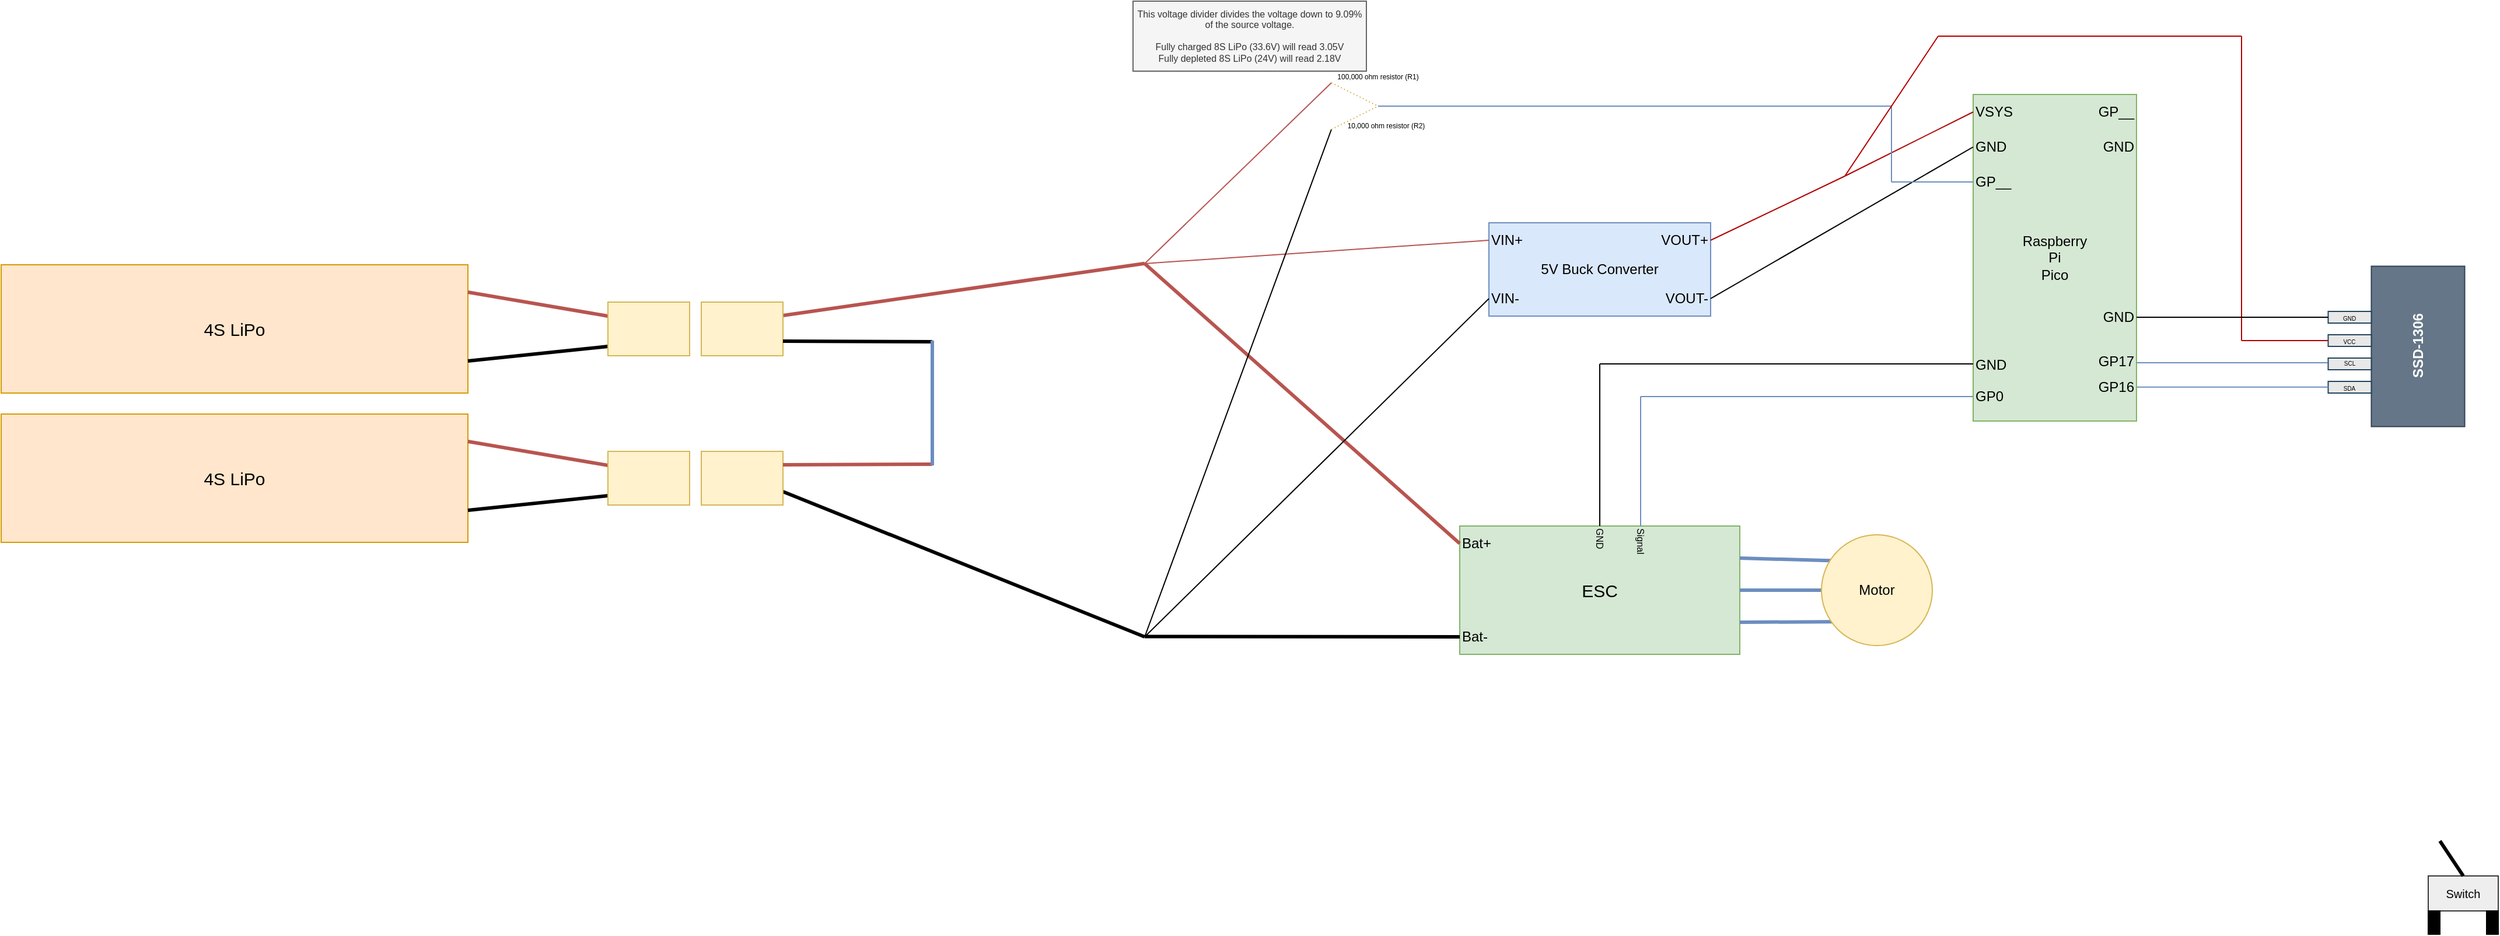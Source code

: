 <mxfile version="26.2.3">
  <diagram name="Page-1" id="h3mjnkEnst404sXgL5RF">
    <mxGraphModel dx="2316" dy="884" grid="1" gridSize="10" guides="1" tooltips="1" connect="1" arrows="1" fold="1" page="1" pageScale="1" pageWidth="850" pageHeight="1100" math="0" shadow="0">
      <root>
        <mxCell id="0" />
        <mxCell id="1" parent="0" />
        <mxCell id="way9uXlhnnQfd8RZIOcj-1" value="4S LiPo" style="rounded=0;whiteSpace=wrap;html=1;fontSize=15;fillColor=#ffe6cc;strokeColor=#d79b00;" parent="1" vertex="1">
          <mxGeometry x="-580" y="236" width="400" height="110" as="geometry" />
        </mxCell>
        <mxCell id="way9uXlhnnQfd8RZIOcj-11" value="" style="endArrow=none;html=1;rounded=0;exitX=1;exitY=0.25;exitDx=0;exitDy=0;fillColor=#f8cecc;strokeColor=#b85450;strokeWidth=3;" parent="1" source="dymNzj0Xr4inp8lUVVNE-31" edge="1">
          <mxGeometry width="50" height="50" relative="1" as="geometry">
            <mxPoint x="340" y="234.83" as="sourcePoint" />
            <mxPoint x="400" y="234.83" as="targetPoint" />
          </mxGeometry>
        </mxCell>
        <mxCell id="way9uXlhnnQfd8RZIOcj-21" value="" style="endArrow=none;html=1;rounded=0;exitX=1;exitY=0.75;exitDx=0;exitDy=0;strokeWidth=3;" parent="1" source="dymNzj0Xr4inp8lUVVNE-37" edge="1">
          <mxGeometry width="50" height="50" relative="1" as="geometry">
            <mxPoint x="340" y="555" as="sourcePoint" />
            <mxPoint x="400" y="555" as="targetPoint" />
          </mxGeometry>
        </mxCell>
        <mxCell id="way9uXlhnnQfd8RZIOcj-26" value="ESC" style="rounded=0;whiteSpace=wrap;html=1;fontSize=15;fillColor=#d5e8d4;strokeColor=#82b366;" parent="1" vertex="1">
          <mxGeometry x="670" y="460" width="240" height="110" as="geometry" />
        </mxCell>
        <mxCell id="way9uXlhnnQfd8RZIOcj-27" value="Bat+" style="text;html=1;align=left;verticalAlign=middle;whiteSpace=wrap;rounded=0;" parent="1" vertex="1">
          <mxGeometry x="670" y="460" width="60" height="30" as="geometry" />
        </mxCell>
        <mxCell id="way9uXlhnnQfd8RZIOcj-28" value="Bat-" style="text;html=1;align=left;verticalAlign=middle;whiteSpace=wrap;rounded=0;" parent="1" vertex="1">
          <mxGeometry x="670" y="540" width="60" height="30" as="geometry" />
        </mxCell>
        <mxCell id="way9uXlhnnQfd8RZIOcj-30" value="" style="endArrow=none;html=1;rounded=0;fillColor=#f8cecc;strokeColor=#b85450;strokeWidth=3;entryX=0;entryY=0.5;entryDx=0;entryDy=0;" parent="1" target="way9uXlhnnQfd8RZIOcj-27" edge="1">
          <mxGeometry width="50" height="50" relative="1" as="geometry">
            <mxPoint x="400" y="235" as="sourcePoint" />
            <mxPoint x="480" y="250.0" as="targetPoint" />
          </mxGeometry>
        </mxCell>
        <mxCell id="way9uXlhnnQfd8RZIOcj-31" value="" style="endArrow=none;html=1;rounded=0;exitX=1;exitY=0.5;exitDx=0;exitDy=0;strokeWidth=3;entryX=0;entryY=0.5;entryDx=0;entryDy=0;" parent="1" target="way9uXlhnnQfd8RZIOcj-28" edge="1">
          <mxGeometry width="50" height="50" relative="1" as="geometry">
            <mxPoint x="400" y="554.76" as="sourcePoint" />
            <mxPoint x="460" y="554.76" as="targetPoint" />
          </mxGeometry>
        </mxCell>
        <mxCell id="way9uXlhnnQfd8RZIOcj-32" value="5V Buck Converter" style="rounded=0;whiteSpace=wrap;html=1;fontSize=12;fillColor=#dae8fc;strokeColor=#6c8ebf;" parent="1" vertex="1">
          <mxGeometry x="695" y="200" width="190" height="80" as="geometry" />
        </mxCell>
        <mxCell id="way9uXlhnnQfd8RZIOcj-33" value="VIN+" style="text;html=1;align=left;verticalAlign=middle;whiteSpace=wrap;rounded=0;" parent="1" vertex="1">
          <mxGeometry x="695" y="200" width="60" height="30" as="geometry" />
        </mxCell>
        <mxCell id="way9uXlhnnQfd8RZIOcj-34" value="VIN-" style="text;html=1;align=left;verticalAlign=middle;whiteSpace=wrap;rounded=0;" parent="1" vertex="1">
          <mxGeometry x="695" y="250" width="60" height="30" as="geometry" />
        </mxCell>
        <mxCell id="way9uXlhnnQfd8RZIOcj-35" value="VOUT+" style="text;html=1;align=right;verticalAlign=middle;whiteSpace=wrap;rounded=0;" parent="1" vertex="1">
          <mxGeometry x="825" y="200" width="60" height="30" as="geometry" />
        </mxCell>
        <mxCell id="way9uXlhnnQfd8RZIOcj-36" value="VOUT-" style="text;html=1;align=right;verticalAlign=middle;whiteSpace=wrap;rounded=0;" parent="1" vertex="1">
          <mxGeometry x="825" y="250" width="60" height="30" as="geometry" />
        </mxCell>
        <mxCell id="way9uXlhnnQfd8RZIOcj-37" value="" style="endArrow=none;html=1;rounded=0;fillColor=#f8cecc;strokeColor=#b85450;strokeWidth=1;entryX=0;entryY=0.5;entryDx=0;entryDy=0;" parent="1" target="way9uXlhnnQfd8RZIOcj-33" edge="1">
          <mxGeometry width="50" height="50" relative="1" as="geometry">
            <mxPoint x="400" y="235" as="sourcePoint" />
            <mxPoint x="630" y="240" as="targetPoint" />
          </mxGeometry>
        </mxCell>
        <mxCell id="way9uXlhnnQfd8RZIOcj-38" value="" style="endArrow=none;html=1;rounded=0;strokeWidth=1;entryX=0;entryY=0.5;entryDx=0;entryDy=0;" parent="1" target="way9uXlhnnQfd8RZIOcj-34" edge="1">
          <mxGeometry width="50" height="50" relative="1" as="geometry">
            <mxPoint x="400" y="555" as="sourcePoint" />
            <mxPoint x="660" y="380" as="targetPoint" />
          </mxGeometry>
        </mxCell>
        <mxCell id="way9uXlhnnQfd8RZIOcj-39" value="" style="endArrow=none;html=1;rounded=0;strokeWidth=3;fillColor=#dae8fc;strokeColor=#6c8ebf;exitX=1;exitY=0.25;exitDx=0;exitDy=0;" parent="1" source="way9uXlhnnQfd8RZIOcj-26" edge="1">
          <mxGeometry width="50" height="50" relative="1" as="geometry">
            <mxPoint x="1100" y="500" as="sourcePoint" />
            <mxPoint x="1000" y="490" as="targetPoint" />
          </mxGeometry>
        </mxCell>
        <mxCell id="way9uXlhnnQfd8RZIOcj-40" value="" style="endArrow=none;html=1;rounded=0;strokeWidth=3;fillColor=#dae8fc;strokeColor=#6c8ebf;exitX=1;exitY=0.5;exitDx=0;exitDy=0;" parent="1" source="way9uXlhnnQfd8RZIOcj-26" edge="1">
          <mxGeometry width="50" height="50" relative="1" as="geometry">
            <mxPoint x="920" y="498" as="sourcePoint" />
            <mxPoint x="1000" y="515" as="targetPoint" />
          </mxGeometry>
        </mxCell>
        <mxCell id="way9uXlhnnQfd8RZIOcj-41" value="" style="endArrow=none;html=1;rounded=0;strokeWidth=3;fillColor=#dae8fc;strokeColor=#6c8ebf;exitX=1;exitY=0.75;exitDx=0;exitDy=0;" parent="1" source="way9uXlhnnQfd8RZIOcj-26" edge="1">
          <mxGeometry width="50" height="50" relative="1" as="geometry">
            <mxPoint x="930" y="508" as="sourcePoint" />
            <mxPoint x="1000" y="542" as="targetPoint" />
          </mxGeometry>
        </mxCell>
        <mxCell id="way9uXlhnnQfd8RZIOcj-43" value="Motor" style="ellipse;whiteSpace=wrap;html=1;aspect=fixed;fillColor=#fff2cc;strokeColor=#d6b656;" parent="1" vertex="1">
          <mxGeometry x="980" y="467.5" width="95" height="95" as="geometry" />
        </mxCell>
        <mxCell id="way9uXlhnnQfd8RZIOcj-44" value="Raspberry&lt;div&gt;Pi&lt;/div&gt;&lt;div&gt;Pico&lt;/div&gt;" style="rounded=0;whiteSpace=wrap;html=1;fillColor=#d5e8d4;strokeColor=#82b366;" parent="1" vertex="1">
          <mxGeometry x="1110" y="90" width="140" height="280" as="geometry" />
        </mxCell>
        <mxCell id="way9uXlhnnQfd8RZIOcj-45" value="VSYS" style="text;html=1;align=left;verticalAlign=middle;whiteSpace=wrap;rounded=0;" parent="1" vertex="1">
          <mxGeometry x="1110" y="90" width="60" height="30" as="geometry" />
        </mxCell>
        <mxCell id="way9uXlhnnQfd8RZIOcj-46" value="" style="endArrow=none;html=1;rounded=0;entryX=0;entryY=0.5;entryDx=0;entryDy=0;fillColor=#e51400;strokeColor=#B20000;" parent="1" target="way9uXlhnnQfd8RZIOcj-45" edge="1">
          <mxGeometry width="50" height="50" relative="1" as="geometry">
            <mxPoint x="1000" y="160" as="sourcePoint" />
            <mxPoint x="1190" y="230" as="targetPoint" />
          </mxGeometry>
        </mxCell>
        <mxCell id="way9uXlhnnQfd8RZIOcj-47" value="" style="endArrow=none;html=1;rounded=0;fillColor=#e51400;strokeColor=#000000;entryX=0;entryY=0.5;entryDx=0;entryDy=0;exitX=1;exitY=0.5;exitDx=0;exitDy=0;" parent="1" source="way9uXlhnnQfd8RZIOcj-36" target="way9uXlhnnQfd8RZIOcj-48" edge="1">
          <mxGeometry width="50" height="50" relative="1" as="geometry">
            <mxPoint x="1000" y="200" as="sourcePoint" />
            <mxPoint x="1080" y="150" as="targetPoint" />
          </mxGeometry>
        </mxCell>
        <mxCell id="way9uXlhnnQfd8RZIOcj-48" value="GND" style="text;html=1;align=left;verticalAlign=middle;whiteSpace=wrap;rounded=0;" parent="1" vertex="1">
          <mxGeometry x="1110" y="120" width="60" height="30" as="geometry" />
        </mxCell>
        <mxCell id="way9uXlhnnQfd8RZIOcj-49" value="GP__" style="text;html=1;align=right;verticalAlign=middle;whiteSpace=wrap;rounded=0;" parent="1" vertex="1">
          <mxGeometry x="1190" y="90" width="60" height="30" as="geometry" />
        </mxCell>
        <mxCell id="way9uXlhnnQfd8RZIOcj-50" value="&lt;font style=&quot;font-size: 10px;&quot;&gt;Switch&lt;/font&gt;" style="rounded=0;whiteSpace=wrap;html=1;fillColor=#eeeeee;strokeColor=#36393d;" parent="1" vertex="1">
          <mxGeometry x="1500" y="760" width="60" height="30" as="geometry" />
        </mxCell>
        <mxCell id="way9uXlhnnQfd8RZIOcj-51" value="" style="endArrow=none;html=1;rounded=0;entryX=0.5;entryY=0;entryDx=0;entryDy=0;strokeWidth=3;" parent="1" target="way9uXlhnnQfd8RZIOcj-50" edge="1">
          <mxGeometry width="50" height="50" relative="1" as="geometry">
            <mxPoint x="1510" y="730" as="sourcePoint" />
            <mxPoint x="1520" y="800" as="targetPoint" />
          </mxGeometry>
        </mxCell>
        <mxCell id="way9uXlhnnQfd8RZIOcj-53" value="" style="rounded=0;whiteSpace=wrap;html=1;fillColor=#000000;" parent="1" vertex="1">
          <mxGeometry x="1500" y="790" width="10" height="20" as="geometry" />
        </mxCell>
        <mxCell id="way9uXlhnnQfd8RZIOcj-54" value="" style="rounded=0;whiteSpace=wrap;html=1;fillColor=#000000;" parent="1" vertex="1">
          <mxGeometry x="1550" y="790" width="10" height="20" as="geometry" />
        </mxCell>
        <mxCell id="way9uXlhnnQfd8RZIOcj-56" value="GND" style="text;html=1;align=right;verticalAlign=middle;whiteSpace=wrap;rounded=0;" parent="1" vertex="1">
          <mxGeometry x="1190" y="120" width="60" height="30" as="geometry" />
        </mxCell>
        <mxCell id="way9uXlhnnQfd8RZIOcj-60" value="SSD-1306" style="rounded=0;whiteSpace=wrap;html=1;fillColor=#647687;fontColor=#ffffff;strokeColor=#314354;fontStyle=1;rotation=-90;" parent="1" vertex="1">
          <mxGeometry x="1422.5" y="266" width="137.5" height="80" as="geometry" />
        </mxCell>
        <mxCell id="way9uXlhnnQfd8RZIOcj-61" value="&lt;font&gt;GND&lt;/font&gt;" style="rounded=0;whiteSpace=wrap;html=1;fillColor=#E8E8E8;strokeColor=#23445d;align=center;fontSize=5;" parent="1" vertex="1">
          <mxGeometry x="1414.25" y="276" width="37" height="10" as="geometry" />
        </mxCell>
        <mxCell id="way9uXlhnnQfd8RZIOcj-62" value="VCC" style="rounded=0;whiteSpace=wrap;html=1;fillColor=#E8E8E8;strokeColor=#23445d;fontSize=5;" parent="1" vertex="1">
          <mxGeometry x="1414.25" y="296" width="37" height="10" as="geometry" />
        </mxCell>
        <mxCell id="way9uXlhnnQfd8RZIOcj-63" value="SCL" style="rounded=0;fillColor=#E8E8E8;strokeColor=#23445d;horizontal=1;verticalAlign=middle;spacing=0;fontSize=5;" parent="1" vertex="1">
          <mxGeometry x="1414.25" y="316" width="37" height="10" as="geometry" />
        </mxCell>
        <mxCell id="way9uXlhnnQfd8RZIOcj-64" value="SDA" style="rounded=0;whiteSpace=wrap;html=1;fillColor=#E8E8E8;strokeColor=#23445d;fontSize=5;" parent="1" vertex="1">
          <mxGeometry x="1414.25" y="336" width="37" height="10" as="geometry" />
        </mxCell>
        <mxCell id="HMuIB5cPjtAFn509VvQV-1" value="" style="endArrow=none;html=1;rounded=0;fillColor=#f8cecc;strokeColor=#b85450;" parent="1" edge="1">
          <mxGeometry width="50" height="50" relative="1" as="geometry">
            <mxPoint x="400" y="235" as="sourcePoint" />
            <mxPoint x="560" y="80" as="targetPoint" />
          </mxGeometry>
        </mxCell>
        <mxCell id="HMuIB5cPjtAFn509VvQV-2" value="" style="endArrow=none;html=1;rounded=0;" parent="1" edge="1">
          <mxGeometry width="50" height="50" relative="1" as="geometry">
            <mxPoint x="400" y="555" as="sourcePoint" />
            <mxPoint x="560" y="120" as="targetPoint" />
          </mxGeometry>
        </mxCell>
        <mxCell id="HMuIB5cPjtAFn509VvQV-3" value="" style="endArrow=none;html=1;rounded=0;fillColor=#fff2cc;strokeColor=#d6b656;dashed=1;dashPattern=1 2;" parent="1" edge="1">
          <mxGeometry width="50" height="50" relative="1" as="geometry">
            <mxPoint x="560" y="80" as="sourcePoint" />
            <mxPoint x="600" y="100" as="targetPoint" />
          </mxGeometry>
        </mxCell>
        <mxCell id="HMuIB5cPjtAFn509VvQV-4" value="" style="endArrow=none;html=1;rounded=0;fillColor=#fff2cc;strokeColor=#d6b656;dashed=1;dashPattern=1 2;" parent="1" edge="1">
          <mxGeometry width="50" height="50" relative="1" as="geometry">
            <mxPoint x="560" y="120" as="sourcePoint" />
            <mxPoint x="600" y="100" as="targetPoint" />
          </mxGeometry>
        </mxCell>
        <mxCell id="HMuIB5cPjtAFn509VvQV-5" value="100,000 ohm resistor (R1)" style="text;html=1;align=center;verticalAlign=middle;whiteSpace=wrap;rounded=0;fontSize=6;" parent="1" vertex="1">
          <mxGeometry x="560" y="70" width="80" height="10" as="geometry" />
        </mxCell>
        <mxCell id="HMuIB5cPjtAFn509VvQV-6" value="10,000 ohm resistor (R2)" style="text;html=1;align=center;verticalAlign=middle;whiteSpace=wrap;rounded=0;fontSize=6;" parent="1" vertex="1">
          <mxGeometry x="572" y="112" width="70" height="10" as="geometry" />
        </mxCell>
        <mxCell id="HMuIB5cPjtAFn509VvQV-7" value="" style="endArrow=none;html=1;rounded=0;fillColor=#dae8fc;strokeColor=#6c8ebf;" parent="1" edge="1">
          <mxGeometry width="50" height="50" relative="1" as="geometry">
            <mxPoint x="600" y="100" as="sourcePoint" />
            <mxPoint x="1040" y="100" as="targetPoint" />
          </mxGeometry>
        </mxCell>
        <mxCell id="HMuIB5cPjtAFn509VvQV-8" value="" style="endArrow=none;html=1;rounded=0;fillColor=#dae8fc;strokeColor=#6c8ebf;" parent="1" edge="1">
          <mxGeometry width="50" height="50" relative="1" as="geometry">
            <mxPoint x="1040" y="165" as="sourcePoint" />
            <mxPoint x="1040" y="100" as="targetPoint" />
          </mxGeometry>
        </mxCell>
        <mxCell id="HMuIB5cPjtAFn509VvQV-9" value="GP__" style="text;html=1;align=left;verticalAlign=middle;whiteSpace=wrap;rounded=0;" parent="1" vertex="1">
          <mxGeometry x="1110" y="150" width="60" height="30" as="geometry" />
        </mxCell>
        <mxCell id="HMuIB5cPjtAFn509VvQV-10" value="" style="endArrow=none;html=1;rounded=0;fillColor=#dae8fc;strokeColor=#6c8ebf;exitX=0;exitY=0.5;exitDx=0;exitDy=0;" parent="1" source="HMuIB5cPjtAFn509VvQV-9" edge="1">
          <mxGeometry width="50" height="50" relative="1" as="geometry">
            <mxPoint x="1050" y="170" as="sourcePoint" />
            <mxPoint x="1040" y="165" as="targetPoint" />
          </mxGeometry>
        </mxCell>
        <mxCell id="HMuIB5cPjtAFn509VvQV-11" value="This voltage divider divides the voltage down to 9.09% of the source voltage.&lt;div&gt;&lt;br&gt;&lt;/div&gt;&lt;div&gt;Fully charged 8S LiPo (33.6V) will read 3.05V&lt;/div&gt;&lt;div&gt;Fully depleted 8S LiPo (24V) will read 2.18V&lt;/div&gt;" style="text;html=1;align=center;verticalAlign=middle;whiteSpace=wrap;rounded=0;fillColor=#f5f5f5;fontColor=#333333;strokeColor=#666666;fontSize=8;" parent="1" vertex="1">
          <mxGeometry x="390" y="10" width="200" height="60" as="geometry" />
        </mxCell>
        <mxCell id="dymNzj0Xr4inp8lUVVNE-1" value="" style="endArrow=none;html=1;rounded=0;exitX=0.5;exitY=0;exitDx=0;exitDy=0;" parent="1" source="way9uXlhnnQfd8RZIOcj-26" edge="1">
          <mxGeometry width="50" height="50" relative="1" as="geometry">
            <mxPoint x="910" y="460" as="sourcePoint" />
            <mxPoint x="790" y="321" as="targetPoint" />
          </mxGeometry>
        </mxCell>
        <mxCell id="dymNzj0Xr4inp8lUVVNE-2" value="" style="endArrow=none;html=1;rounded=0;" parent="1" edge="1">
          <mxGeometry width="50" height="50" relative="1" as="geometry">
            <mxPoint x="1110" y="321" as="sourcePoint" />
            <mxPoint x="790" y="321" as="targetPoint" />
          </mxGeometry>
        </mxCell>
        <mxCell id="dymNzj0Xr4inp8lUVVNE-3" value="" style="endArrow=none;html=1;rounded=0;exitX=0.5;exitY=0;exitDx=0;exitDy=0;fillColor=#dae8fc;strokeColor=#6c8ebf;" parent="1" edge="1">
          <mxGeometry width="50" height="50" relative="1" as="geometry">
            <mxPoint x="825" y="460" as="sourcePoint" />
            <mxPoint x="825" y="349" as="targetPoint" />
          </mxGeometry>
        </mxCell>
        <mxCell id="dymNzj0Xr4inp8lUVVNE-4" value="GND" style="text;html=1;align=left;verticalAlign=middle;whiteSpace=wrap;rounded=0;fontSize=8;rotation=90;" parent="1" vertex="1">
          <mxGeometry x="770" y="470" width="40" height="20" as="geometry" />
        </mxCell>
        <mxCell id="dymNzj0Xr4inp8lUVVNE-5" value="Signal" style="text;html=1;align=left;verticalAlign=middle;whiteSpace=wrap;rounded=0;fontSize=8;rotation=90;" parent="1" vertex="1">
          <mxGeometry x="805" y="470" width="40" height="20" as="geometry" />
        </mxCell>
        <mxCell id="dymNzj0Xr4inp8lUVVNE-6" value="" style="endArrow=none;html=1;rounded=0;fillColor=#dae8fc;strokeColor=#6c8ebf;" parent="1" edge="1">
          <mxGeometry width="50" height="50" relative="1" as="geometry">
            <mxPoint x="825" y="349" as="sourcePoint" />
            <mxPoint x="1110" y="349" as="targetPoint" />
          </mxGeometry>
        </mxCell>
        <mxCell id="dymNzj0Xr4inp8lUVVNE-8" value="GND" style="text;html=1;align=left;verticalAlign=middle;whiteSpace=wrap;rounded=0;" parent="1" vertex="1">
          <mxGeometry x="1110" y="307" width="60" height="30" as="geometry" />
        </mxCell>
        <mxCell id="dymNzj0Xr4inp8lUVVNE-9" value="GP0" style="text;html=1;align=left;verticalAlign=middle;whiteSpace=wrap;rounded=0;" parent="1" vertex="1">
          <mxGeometry x="1110" y="334" width="60" height="30" as="geometry" />
        </mxCell>
        <mxCell id="dymNzj0Xr4inp8lUVVNE-10" value="GP17" style="text;html=1;align=right;verticalAlign=middle;whiteSpace=wrap;rounded=0;" parent="1" vertex="1">
          <mxGeometry x="1190" y="304" width="60" height="30" as="geometry" />
        </mxCell>
        <mxCell id="dymNzj0Xr4inp8lUVVNE-11" value="GP16" style="text;html=1;align=right;verticalAlign=middle;whiteSpace=wrap;rounded=0;" parent="1" vertex="1">
          <mxGeometry x="1190" y="326" width="60" height="30" as="geometry" />
        </mxCell>
        <mxCell id="dymNzj0Xr4inp8lUVVNE-12" value="" style="endArrow=none;html=1;rounded=0;fillColor=#dae8fc;strokeColor=#6c8ebf;" parent="1" edge="1">
          <mxGeometry width="50" height="50" relative="1" as="geometry">
            <mxPoint x="1250" y="320" as="sourcePoint" />
            <mxPoint x="1414" y="320" as="targetPoint" />
          </mxGeometry>
        </mxCell>
        <mxCell id="dymNzj0Xr4inp8lUVVNE-13" value="" style="endArrow=none;html=1;rounded=0;fillColor=#dae8fc;strokeColor=#6c8ebf;" parent="1" edge="1">
          <mxGeometry width="50" height="50" relative="1" as="geometry">
            <mxPoint x="1250.25" y="340.83" as="sourcePoint" />
            <mxPoint x="1414.25" y="340.83" as="targetPoint" />
          </mxGeometry>
        </mxCell>
        <mxCell id="dymNzj0Xr4inp8lUVVNE-14" value="" style="endArrow=none;html=1;rounded=0;fillColor=#e51400;strokeColor=#B20000;" parent="1" edge="1">
          <mxGeometry width="50" height="50" relative="1" as="geometry">
            <mxPoint x="885" y="215" as="sourcePoint" />
            <mxPoint x="1000" y="160" as="targetPoint" />
          </mxGeometry>
        </mxCell>
        <mxCell id="dymNzj0Xr4inp8lUVVNE-15" value="" style="endArrow=none;html=1;rounded=0;fillColor=#e51400;strokeColor=#B20000;" parent="1" edge="1">
          <mxGeometry width="50" height="50" relative="1" as="geometry">
            <mxPoint x="1080" y="40" as="sourcePoint" />
            <mxPoint x="1000" y="160" as="targetPoint" />
          </mxGeometry>
        </mxCell>
        <mxCell id="dymNzj0Xr4inp8lUVVNE-19" value="" style="endArrow=none;html=1;rounded=0;fillColor=#e51400;strokeColor=#B20000;" parent="1" edge="1">
          <mxGeometry width="50" height="50" relative="1" as="geometry">
            <mxPoint x="1080" y="40" as="sourcePoint" />
            <mxPoint x="1340" y="40" as="targetPoint" />
          </mxGeometry>
        </mxCell>
        <mxCell id="dymNzj0Xr4inp8lUVVNE-21" value="" style="endArrow=none;html=1;rounded=0;fillColor=#e51400;strokeColor=#B20000;" parent="1" edge="1">
          <mxGeometry width="50" height="50" relative="1" as="geometry">
            <mxPoint x="1340" y="301" as="sourcePoint" />
            <mxPoint x="1340" y="40" as="targetPoint" />
          </mxGeometry>
        </mxCell>
        <mxCell id="dymNzj0Xr4inp8lUVVNE-23" value="" style="endArrow=none;html=1;rounded=0;fillColor=#e51400;strokeColor=#000000;entryX=0;entryY=0.5;entryDx=0;entryDy=0;" parent="1" target="way9uXlhnnQfd8RZIOcj-61" edge="1">
          <mxGeometry width="50" height="50" relative="1" as="geometry">
            <mxPoint x="1250" y="281" as="sourcePoint" />
            <mxPoint x="1370" y="70" as="targetPoint" />
          </mxGeometry>
        </mxCell>
        <mxCell id="dymNzj0Xr4inp8lUVVNE-24" value="" style="endArrow=none;html=1;rounded=0;fillColor=#e51400;strokeColor=#B20000;entryX=0;entryY=0.5;entryDx=0;entryDy=0;" parent="1" target="way9uXlhnnQfd8RZIOcj-62" edge="1">
          <mxGeometry width="50" height="50" relative="1" as="geometry">
            <mxPoint x="1340" y="301" as="sourcePoint" />
            <mxPoint x="1350" y="50" as="targetPoint" />
          </mxGeometry>
        </mxCell>
        <mxCell id="dymNzj0Xr4inp8lUVVNE-25" value="GND" style="text;html=1;align=right;verticalAlign=middle;whiteSpace=wrap;rounded=0;" parent="1" vertex="1">
          <mxGeometry x="1190" y="266" width="60" height="30" as="geometry" />
        </mxCell>
        <mxCell id="dymNzj0Xr4inp8lUVVNE-27" value="" style="endArrow=none;html=1;rounded=0;exitX=1;exitY=0.5;exitDx=0;exitDy=0;fillColor=#f8cecc;strokeColor=#b85450;strokeWidth=3;" parent="1" edge="1">
          <mxGeometry width="50" height="50" relative="1" as="geometry">
            <mxPoint x="-180" y="259.5" as="sourcePoint" />
            <mxPoint x="-60" y="280" as="targetPoint" />
          </mxGeometry>
        </mxCell>
        <mxCell id="dymNzj0Xr4inp8lUVVNE-28" value="" style="endArrow=none;html=1;rounded=0;exitX=1;exitY=0.75;exitDx=0;exitDy=0;fillColor=#f8cecc;strokeColor=#000000;strokeWidth=3;" parent="1" source="way9uXlhnnQfd8RZIOcj-1" edge="1">
          <mxGeometry width="50" height="50" relative="1" as="geometry">
            <mxPoint x="-180" y="345.5" as="sourcePoint" />
            <mxPoint x="-60" y="306" as="targetPoint" />
          </mxGeometry>
        </mxCell>
        <mxCell id="dymNzj0Xr4inp8lUVVNE-30" value="" style="rounded=0;whiteSpace=wrap;html=1;fillColor=#fff2cc;strokeColor=#d6b656;" parent="1" vertex="1">
          <mxGeometry x="-60" y="268" width="70" height="46" as="geometry" />
        </mxCell>
        <mxCell id="dymNzj0Xr4inp8lUVVNE-31" value="" style="rounded=0;whiteSpace=wrap;html=1;fillColor=#fff2cc;strokeColor=#d6b656;" parent="1" vertex="1">
          <mxGeometry x="20" y="268" width="70" height="46" as="geometry" />
        </mxCell>
        <mxCell id="dymNzj0Xr4inp8lUVVNE-33" value="4S LiPo" style="rounded=0;whiteSpace=wrap;html=1;fontSize=15;fillColor=#ffe6cc;strokeColor=#d79b00;" parent="1" vertex="1">
          <mxGeometry x="-580" y="364" width="400" height="110" as="geometry" />
        </mxCell>
        <mxCell id="dymNzj0Xr4inp8lUVVNE-34" value="" style="endArrow=none;html=1;rounded=0;exitX=1;exitY=0.5;exitDx=0;exitDy=0;fillColor=#f8cecc;strokeColor=#b85450;strokeWidth=3;" parent="1" edge="1">
          <mxGeometry width="50" height="50" relative="1" as="geometry">
            <mxPoint x="-180" y="387.5" as="sourcePoint" />
            <mxPoint x="-60" y="408" as="targetPoint" />
          </mxGeometry>
        </mxCell>
        <mxCell id="dymNzj0Xr4inp8lUVVNE-35" value="" style="endArrow=none;html=1;rounded=0;exitX=1;exitY=0.75;exitDx=0;exitDy=0;fillColor=#f8cecc;strokeColor=#000000;strokeWidth=3;" parent="1" source="dymNzj0Xr4inp8lUVVNE-33" edge="1">
          <mxGeometry width="50" height="50" relative="1" as="geometry">
            <mxPoint x="-180" y="473.5" as="sourcePoint" />
            <mxPoint x="-60" y="434" as="targetPoint" />
          </mxGeometry>
        </mxCell>
        <mxCell id="dymNzj0Xr4inp8lUVVNE-36" value="" style="rounded=0;whiteSpace=wrap;html=1;fillColor=#fff2cc;strokeColor=#d6b656;" parent="1" vertex="1">
          <mxGeometry x="-60" y="396" width="70" height="46" as="geometry" />
        </mxCell>
        <mxCell id="dymNzj0Xr4inp8lUVVNE-37" value="" style="rounded=0;whiteSpace=wrap;html=1;fillColor=#fff2cc;strokeColor=#d6b656;" parent="1" vertex="1">
          <mxGeometry x="20" y="396" width="70" height="46" as="geometry" />
        </mxCell>
        <mxCell id="dymNzj0Xr4inp8lUVVNE-38" value="" style="endArrow=none;html=1;rounded=0;exitX=1;exitY=0.25;exitDx=0;exitDy=0;fillColor=#f8cecc;strokeColor=#b85450;strokeWidth=3;" parent="1" source="dymNzj0Xr4inp8lUVVNE-37" edge="1">
          <mxGeometry width="50" height="50" relative="1" as="geometry">
            <mxPoint x="110" y="401.17" as="sourcePoint" />
            <mxPoint x="218" y="407" as="targetPoint" />
          </mxGeometry>
        </mxCell>
        <mxCell id="dymNzj0Xr4inp8lUVVNE-40" value="" style="endArrow=none;html=1;rounded=0;exitX=1;exitY=0.25;exitDx=0;exitDy=0;fillColor=#f8cecc;strokeColor=#000000;strokeWidth=3;" parent="1" edge="1">
          <mxGeometry width="50" height="50" relative="1" as="geometry">
            <mxPoint x="90" y="301.5" as="sourcePoint" />
            <mxPoint x="218" y="302" as="targetPoint" />
          </mxGeometry>
        </mxCell>
        <mxCell id="dymNzj0Xr4inp8lUVVNE-42" value="" style="endArrow=none;html=1;rounded=0;fillColor=#dae8fc;strokeColor=#6c8ebf;strokeWidth=3;" parent="1" edge="1">
          <mxGeometry width="50" height="50" relative="1" as="geometry">
            <mxPoint x="218" y="301" as="sourcePoint" />
            <mxPoint x="218" y="408" as="targetPoint" />
          </mxGeometry>
        </mxCell>
      </root>
    </mxGraphModel>
  </diagram>
</mxfile>
